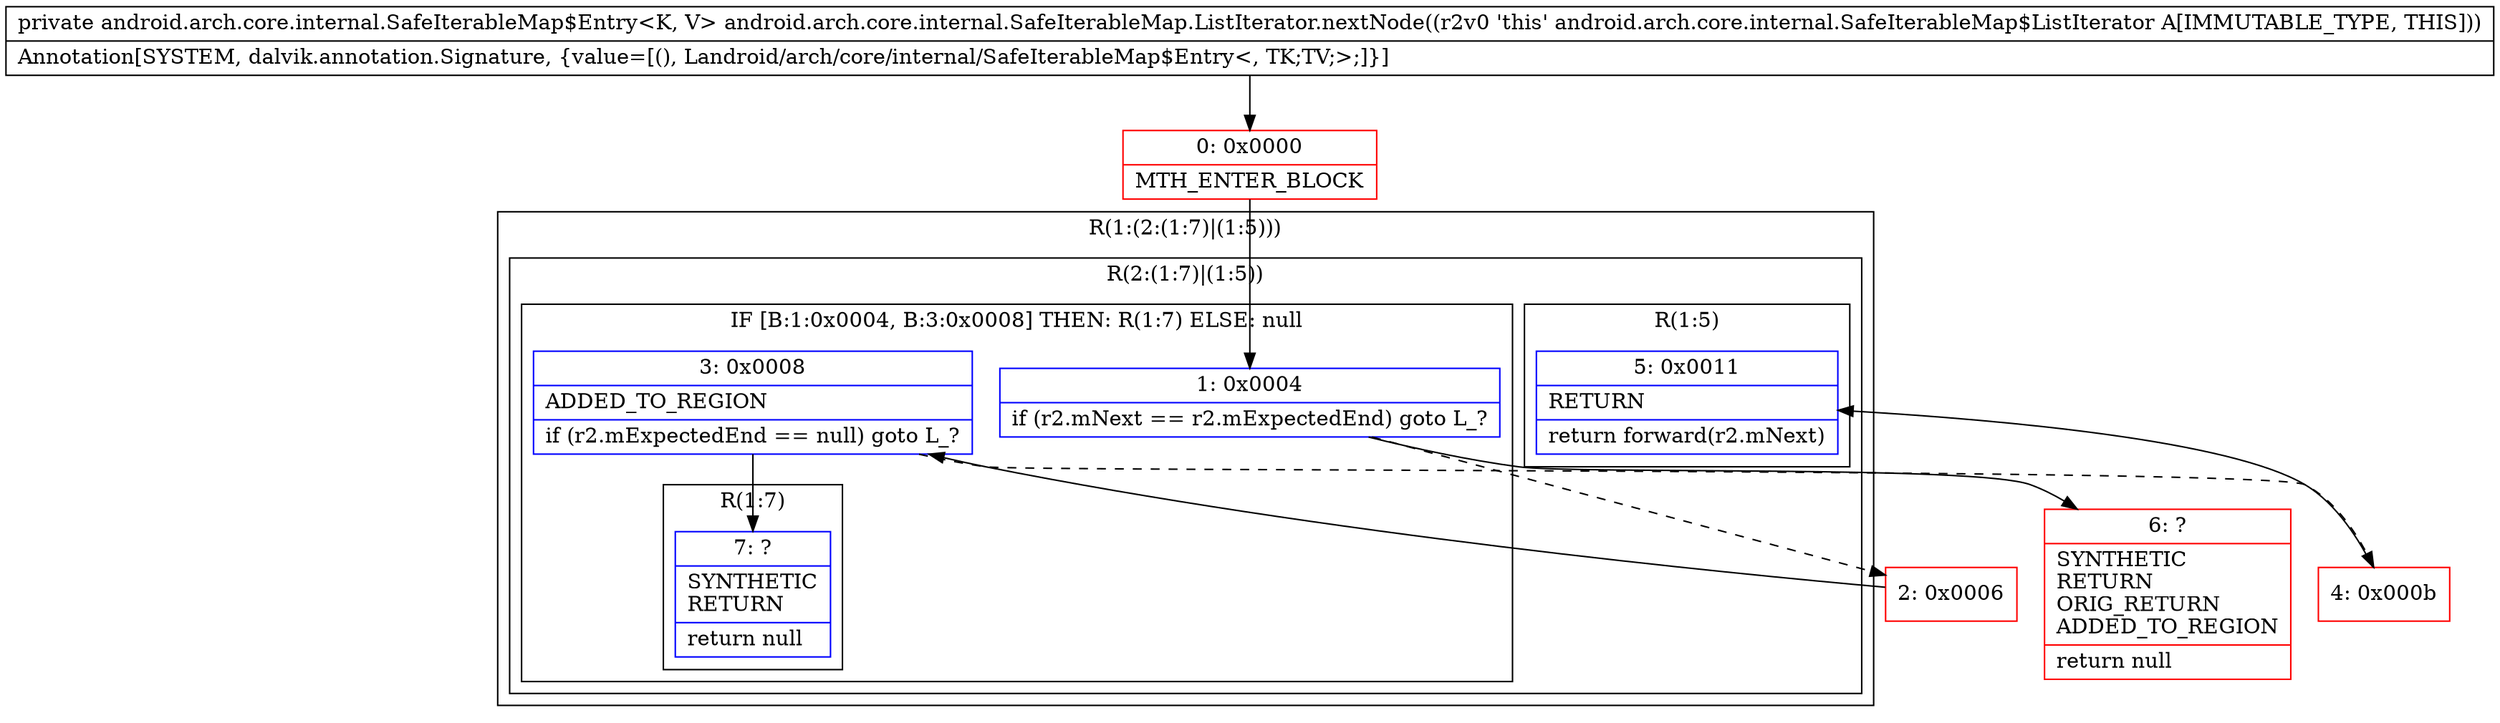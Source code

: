 digraph "CFG forandroid.arch.core.internal.SafeIterableMap.ListIterator.nextNode()Landroid\/arch\/core\/internal\/SafeIterableMap$Entry;" {
subgraph cluster_Region_1467614050 {
label = "R(1:(2:(1:7)|(1:5)))";
node [shape=record,color=blue];
subgraph cluster_Region_1105316581 {
label = "R(2:(1:7)|(1:5))";
node [shape=record,color=blue];
subgraph cluster_IfRegion_1211074194 {
label = "IF [B:1:0x0004, B:3:0x0008] THEN: R(1:7) ELSE: null";
node [shape=record,color=blue];
Node_1 [shape=record,label="{1\:\ 0x0004|if (r2.mNext == r2.mExpectedEnd) goto L_?\l}"];
Node_3 [shape=record,label="{3\:\ 0x0008|ADDED_TO_REGION\l|if (r2.mExpectedEnd == null) goto L_?\l}"];
subgraph cluster_Region_590232731 {
label = "R(1:7)";
node [shape=record,color=blue];
Node_7 [shape=record,label="{7\:\ ?|SYNTHETIC\lRETURN\l|return null\l}"];
}
}
subgraph cluster_Region_608717455 {
label = "R(1:5)";
node [shape=record,color=blue];
Node_5 [shape=record,label="{5\:\ 0x0011|RETURN\l|return forward(r2.mNext)\l}"];
}
}
}
Node_0 [shape=record,color=red,label="{0\:\ 0x0000|MTH_ENTER_BLOCK\l}"];
Node_2 [shape=record,color=red,label="{2\:\ 0x0006}"];
Node_4 [shape=record,color=red,label="{4\:\ 0x000b}"];
Node_6 [shape=record,color=red,label="{6\:\ ?|SYNTHETIC\lRETURN\lORIG_RETURN\lADDED_TO_REGION\l|return null\l}"];
MethodNode[shape=record,label="{private android.arch.core.internal.SafeIterableMap$Entry\<K, V\> android.arch.core.internal.SafeIterableMap.ListIterator.nextNode((r2v0 'this' android.arch.core.internal.SafeIterableMap$ListIterator A[IMMUTABLE_TYPE, THIS]))  | Annotation[SYSTEM, dalvik.annotation.Signature, \{value=[(), Landroid\/arch\/core\/internal\/SafeIterableMap$Entry\<, TK;TV;\>;]\}]\l}"];
MethodNode -> Node_0;
Node_1 -> Node_2[style=dashed];
Node_1 -> Node_6;
Node_3 -> Node_4[style=dashed];
Node_3 -> Node_7;
Node_0 -> Node_1;
Node_2 -> Node_3;
Node_4 -> Node_5;
}

